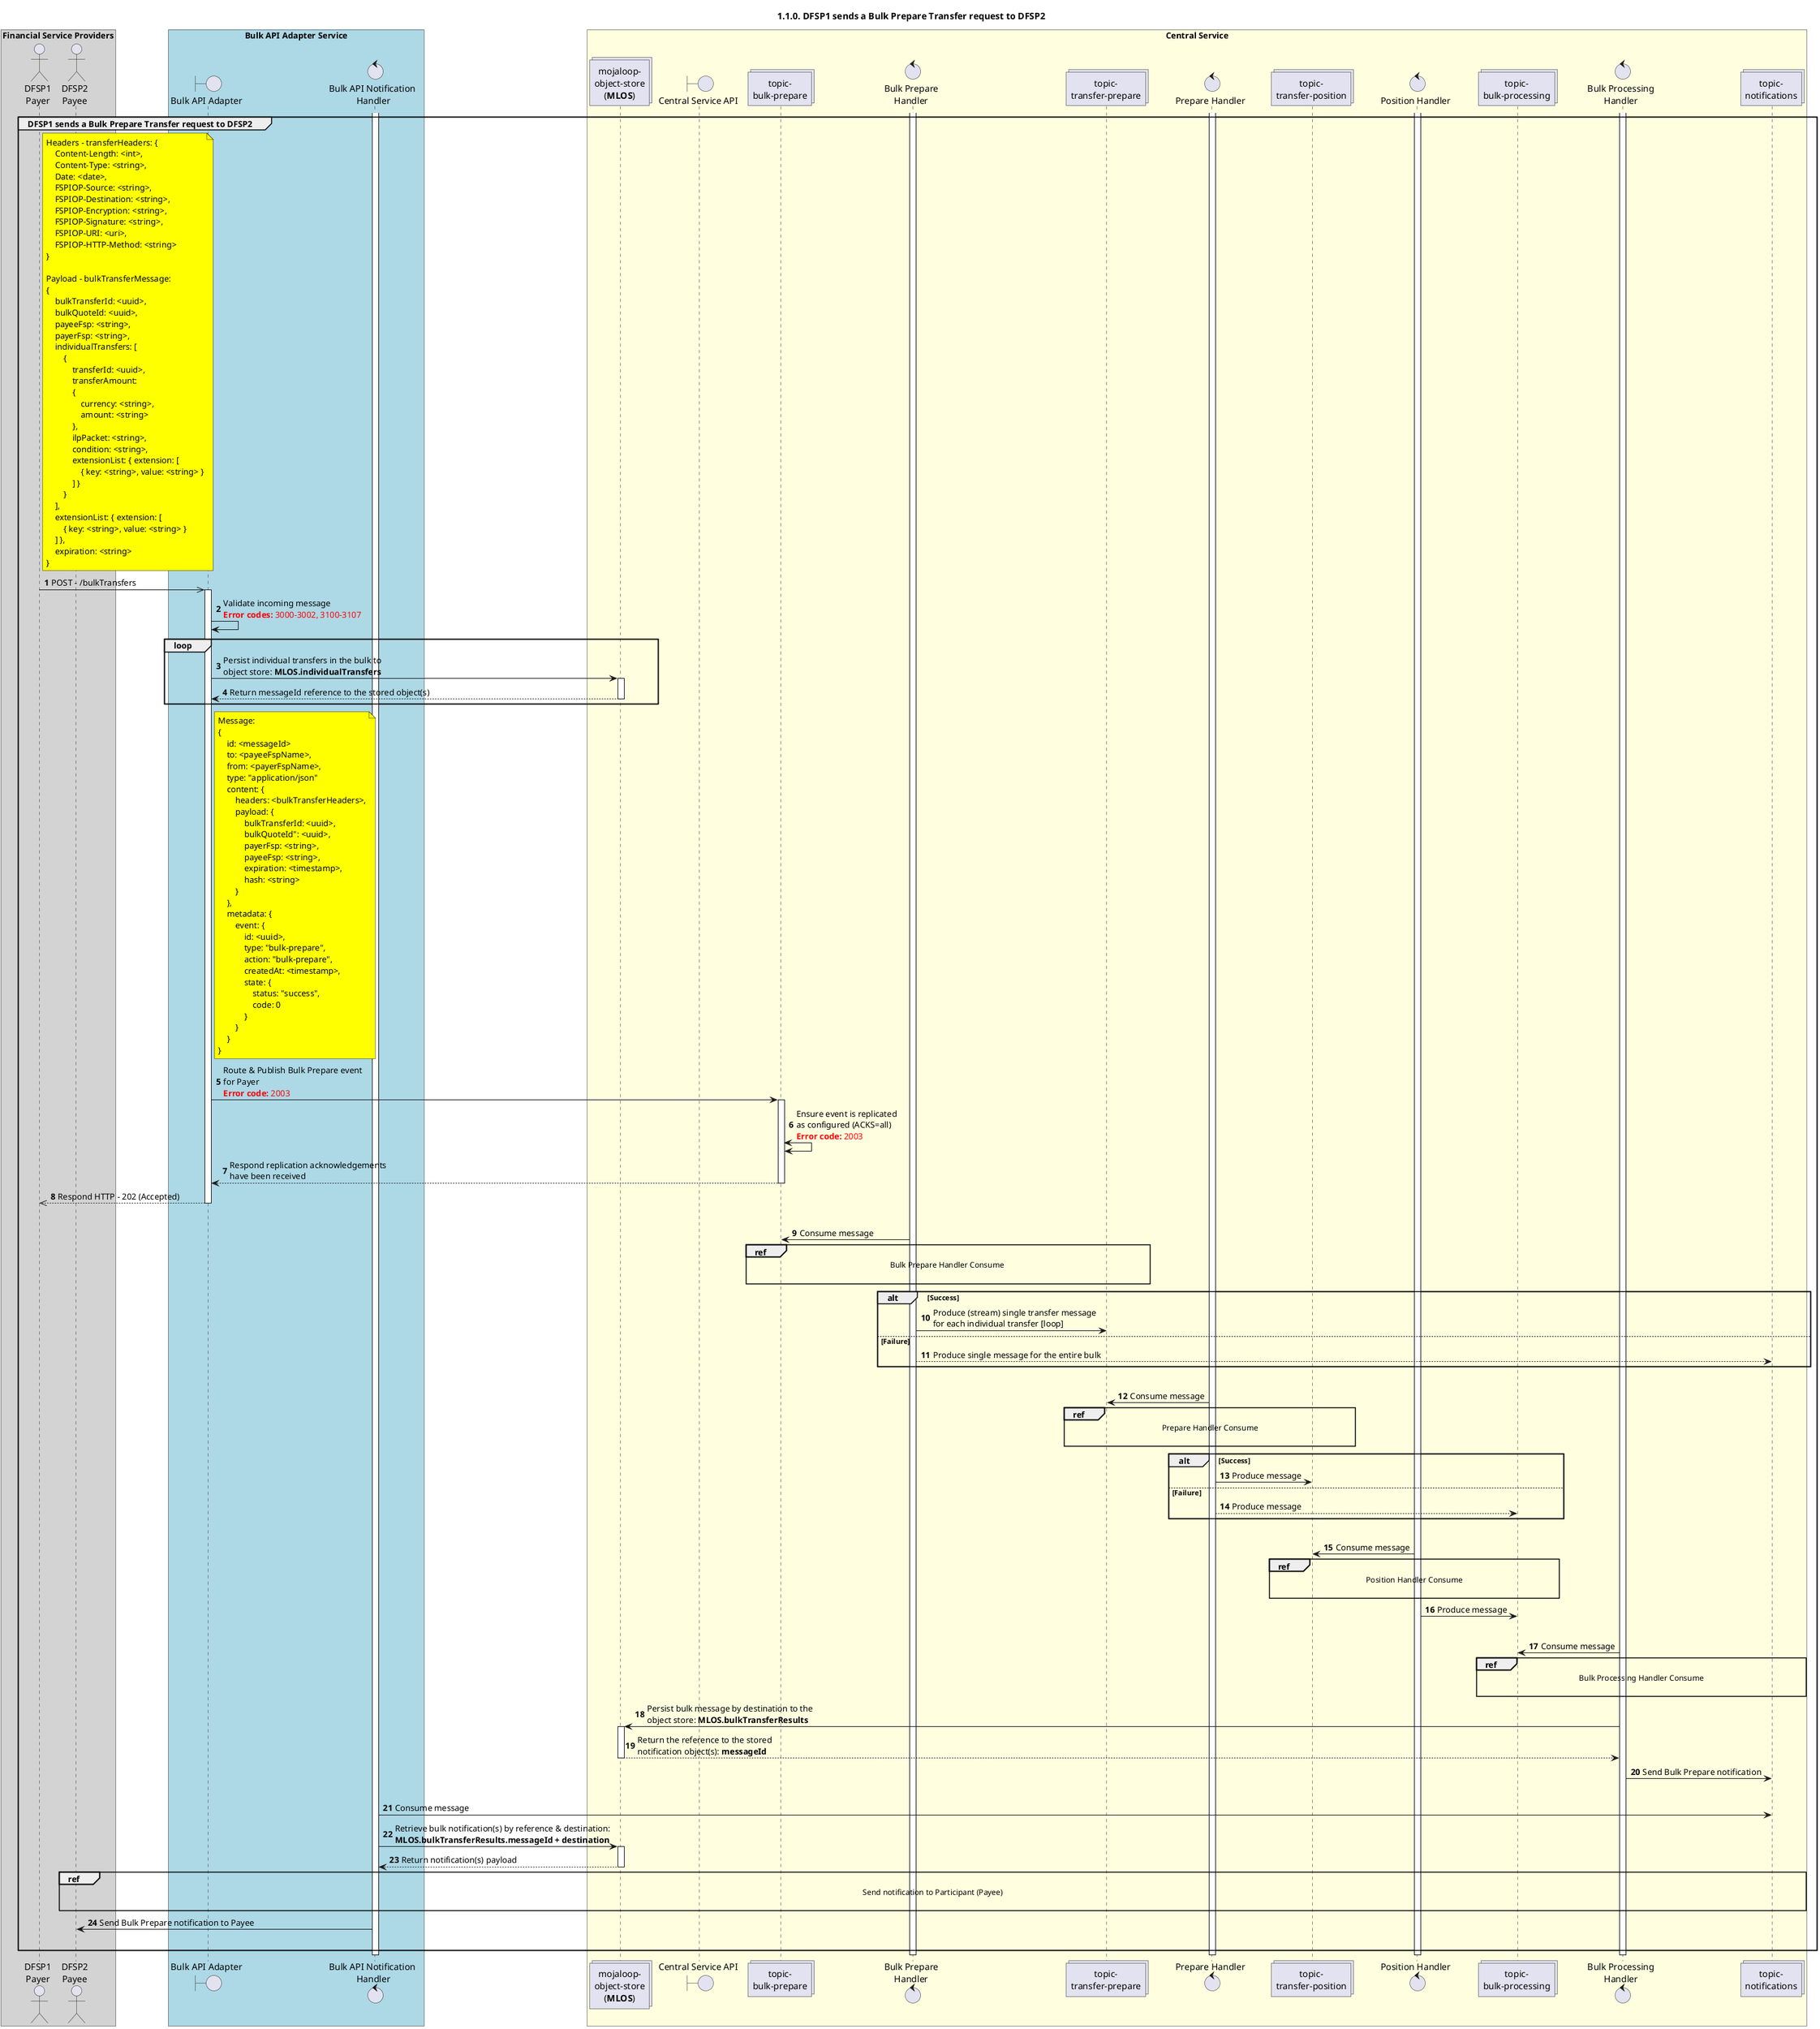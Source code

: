 /'*****
 License
 --------------
 Copyright © 2017 Bill & Melinda Gates Foundation
 The Mojaloop files are made available by the Bill & Melinda Gates Foundation under the Apache License, Version 2.0 (the "License") and you may not use these files except in compliance with the License. You may obtain a copy of the License at
 http://www.apache.org/licenses/LICENSE-2.0
 Unless required by applicable law or agreed to in writing, the Mojaloop files are distributed on an "AS IS" BASIS, WITHOUT WARRANTIES OR CONDITIONS OF ANY KIND, either express or implied. See the License for the specific language governing permissions and limitations under the License.
 Contributors
 --------------
 This is the official list of the Mojaloop project contributors for this file.
 Names of the original copyright holders (individuals or organizations)
 should be listed with a '*' in the first column. People who have
 contributed from an organization can be listed under the organization
 that actually holds the copyright for their contributions (see the
 Gates Foundation organization for an example). Those individuals should have
 their names indented and be marked with a '-'. Email address can be added
 optionally within square brackets <email>.
 * Gates Foundation
 - Name Surname <name.surname@gatesfoundation.com>

 * Samuel Kummary <sam@modusbox.com>
 --------------
 ******'/

@startuml
' declare title
title 1.1.0. DFSP1 sends a Bulk Prepare Transfer request to DFSP2

autonumber

' Actor Keys:
'   boundary - APIs/Interfaces, etc
'   collections - Kafka Topics
'   control - Kafka Consumers
'   entity - Database Access Objects
'   database - Database Persistance Store

' declare actors
actor "DFSP1\nPayer" as DFSP1
actor "DFSP2\nPayee" as DFSP2
boundary "Bulk API Adapter" as BULK_API
control "Bulk API Notification \nHandler" as NOTIFY_HANDLER
collections "mojaloop-\nobject-store\n(**MLOS**)" as OBJECT_STORE
boundary "Central Service API" as CSAPI
collections "topic-\nbulk-prepare" as TOPIC_BULK_PREPARE
control "Bulk Prepare\nHandler" as BULK_PREP_HANDLER
collections "topic-\ntransfer-prepare" as TOPIC_TRANSFER_PREPARE
control "Prepare Handler" as PREP_HANDLER
collections "topic-\ntransfer-position" as TOPIC_TRANSFER_POSITION
control "Position Handler" as POS_HANDLER
collections "topic-\nbulk-processing" as TOPIC_BULK_PROCESSING
control "Bulk Processing\nHandler" as BULK_PROC_HANDLER
collections "topic-\nnotifications" as TOPIC_NOTIFICATIONS

box "Financial Service Providers" #lightGray
	participant DFSP1
	participant DFSP2
end box

box "Bulk API Adapter Service" #LightBlue
	participant BULK_API
	participant NOTIFY_HANDLER
end box

box "Central Service" #LightYellow
    participant OBJECT_STORE
    participant CSAPI
	participant TOPIC_BULK_PREPARE
    participant BULK_PREP_HANDLER
    participant TOPIC_TRANSFER_PREPARE
    participant PREP_HANDLER
    participant TOPIC_TRANSFER_POSITION
    participant POS_HANDLER
    participant TOPIC_BULK_PROCESSING
    participant BULK_PROC_HANDLER
    participant TOPIC_NOTIFICATIONS
end box

' start flow
activate NOTIFY_HANDLER
activate BULK_PREP_HANDLER
activate PREP_HANDLER
activate POS_HANDLER
activate BULK_PROC_HANDLER
group DFSP1 sends a Bulk Prepare Transfer request to DFSP2
    note right of DFSP1 #yellow
        Headers - transferHeaders: {
            Content-Length: <int>,
            Content-Type: <string>,
            Date: <date>,
            FSPIOP-Source: <string>,
            FSPIOP-Destination: <string>,
            FSPIOP-Encryption: <string>,
            FSPIOP-Signature: <string>,
            FSPIOP-URI: <uri>,
            FSPIOP-HTTP-Method: <string>
        }

        Payload - bulkTransferMessage:
        {
            bulkTransferId: <uuid>,
            bulkQuoteId: <uuid>, 
            payeeFsp: <string>,
            payerFsp: <string>,
            individualTransfers: [
                {
                    transferId: <uuid>, 
                    transferAmount: 
                    { 
                        currency: <string>, 
                        amount: <string> 
                    }, 
                    ilpPacket: <string>,
                    condition: <string>,
                    extensionList: { extension: [ 
                        { key: <string>, value: <string> }
                    ] }
                }
            ],
            extensionList: { extension: [ 
                { key: <string>, value: <string> }
            ] },
            expiration: <string>
        }
    end note
    DFSP1 ->> BULK_API: POST - /bulkTransfers
    activate BULK_API
    BULK_API -> BULK_API: Validate incoming message\n<color #FF0000><b>Error codes:</b> 3000-3002, 3100-3107</color>
    loop
        BULK_API -> OBJECT_STORE: Persist individual transfers in the bulk to\nobject store: **MLOS.individualTransfers**
        activate OBJECT_STORE
        OBJECT_STORE --> BULK_API: Return messageId reference to the stored object(s)
        deactivate OBJECT_STORE
    end
    note right of BULK_API #yellow
        Message:
        {
            id: <messageId>
            to: <payeeFspName>,
            from: <payerFspName>,
            type: "application/json"
            content: {
                headers: <bulkTransferHeaders>,
                payload: {
                    bulkTransferId: <uuid>,
                    bulkQuoteId": <uuid>,
                    payerFsp: <string>,
                    payeeFsp: <string>,
                    expiration: <timestamp>,
                    hash: <string>
                }
            },
            metadata: {
                event: {
                    id: <uuid>,
                    type: "bulk-prepare",
                    action: "bulk-prepare",
                    createdAt: <timestamp>,
                    state: {
                        status: "success",
                        code: 0
                    }
                }
            }
        }
    end note
    BULK_API -> TOPIC_BULK_PREPARE: Route & Publish Bulk Prepare event \nfor Payer\n<color #FF0000><b>Error code:</b> 2003</color>
    activate TOPIC_BULK_PREPARE
    TOPIC_BULK_PREPARE <-> TOPIC_BULK_PREPARE: Ensure event is replicated \nas configured (ACKS=all)\n<color #FF0000><b>Error code:</b> 2003</color>
    TOPIC_BULK_PREPARE --> BULK_API: Respond replication acknowledgements \nhave been received
    deactivate TOPIC_BULK_PREPARE
    BULK_API -->> DFSP1: Respond HTTP - 202 (Accepted)
    deactivate BULK_API
    |||
    TOPIC_BULK_PREPARE <- BULK_PREP_HANDLER: Consume message
    ' BULK_PREP_HANDLER -> OBJECT_STORE: Retrieve individual transfers by key:\n**MLOS.individualTransfers.messageId**
    ' activate OBJECT_STORE
    ' OBJECT_STORE --> BULK_PREP_HANDLER: Stream bulk's individual transfers
    ' deactivate OBJECT_STORE
    ref over TOPIC_BULK_PREPARE, BULK_PREP_HANDLER, TOPIC_TRANSFER_PREPARE:  Bulk Prepare Handler Consume \n
    alt Success
        BULK_PREP_HANDLER -> TOPIC_TRANSFER_PREPARE: Produce (stream) single transfer message\nfor each individual transfer [loop]
    else Failure
        BULK_PREP_HANDLER --> TOPIC_NOTIFICATIONS: Produce single message for the entire bulk
    end
    |||
    TOPIC_TRANSFER_PREPARE <- PREP_HANDLER: Consume message
    ref over TOPIC_TRANSFER_PREPARE, PREP_HANDLER, TOPIC_TRANSFER_POSITION:  Prepare Handler Consume\n
    alt Success
        PREP_HANDLER -> TOPIC_TRANSFER_POSITION: Produce message
    else Failure
        PREP_HANDLER --> TOPIC_BULK_PROCESSING: Produce message
    end
    |||
    TOPIC_TRANSFER_POSITION <- POS_HANDLER: Consume message
    ref over TOPIC_TRANSFER_POSITION, POS_HANDLER, TOPIC_BULK_PROCESSING: Position Handler Consume\n
    POS_HANDLER -> TOPIC_BULK_PROCESSING: Produce message
    |||
    TOPIC_BULK_PROCESSING <- BULK_PROC_HANDLER: Consume message
    ref over TOPIC_BULK_PROCESSING, BULK_PROC_HANDLER, TOPIC_NOTIFICATIONS: Bulk Processing Handler Consume\n
    BULK_PROC_HANDLER -> OBJECT_STORE: Persist bulk message by destination to the\nobject store: **MLOS.bulkTransferResults**
    activate OBJECT_STORE
    OBJECT_STORE --> BULK_PROC_HANDLER: Return the reference to the stored \nnotification object(s): **messageId**
    deactivate OBJECT_STORE
    BULK_PROC_HANDLER -> TOPIC_NOTIFICATIONS: Send Bulk Prepare notification
    |||
    TOPIC_NOTIFICATIONS <- NOTIFY_HANDLER: Consume message
    NOTIFY_HANDLER -> OBJECT_STORE: Retrieve bulk notification(s) by reference & destination:\n**MLOS.bulkTransferResults.messageId + destination**
    activate OBJECT_STORE
    OBJECT_STORE --> NOTIFY_HANDLER: Return notification(s) payload
    deactivate OBJECT_STORE
    ref over DFSP2, TOPIC_NOTIFICATIONS: Send notification to Participant (Payee)\n
    NOTIFY_HANDLER -> DFSP2: Send Bulk Prepare notification to Payee
    |||
end
deactivate POS_HANDLER
deactivate BULK_PREP_HANDLER
deactivate PREP_HANDLER
deactivate BULK_PROC_HANDLER
deactivate NOTIFY_HANDLER
@enduml
